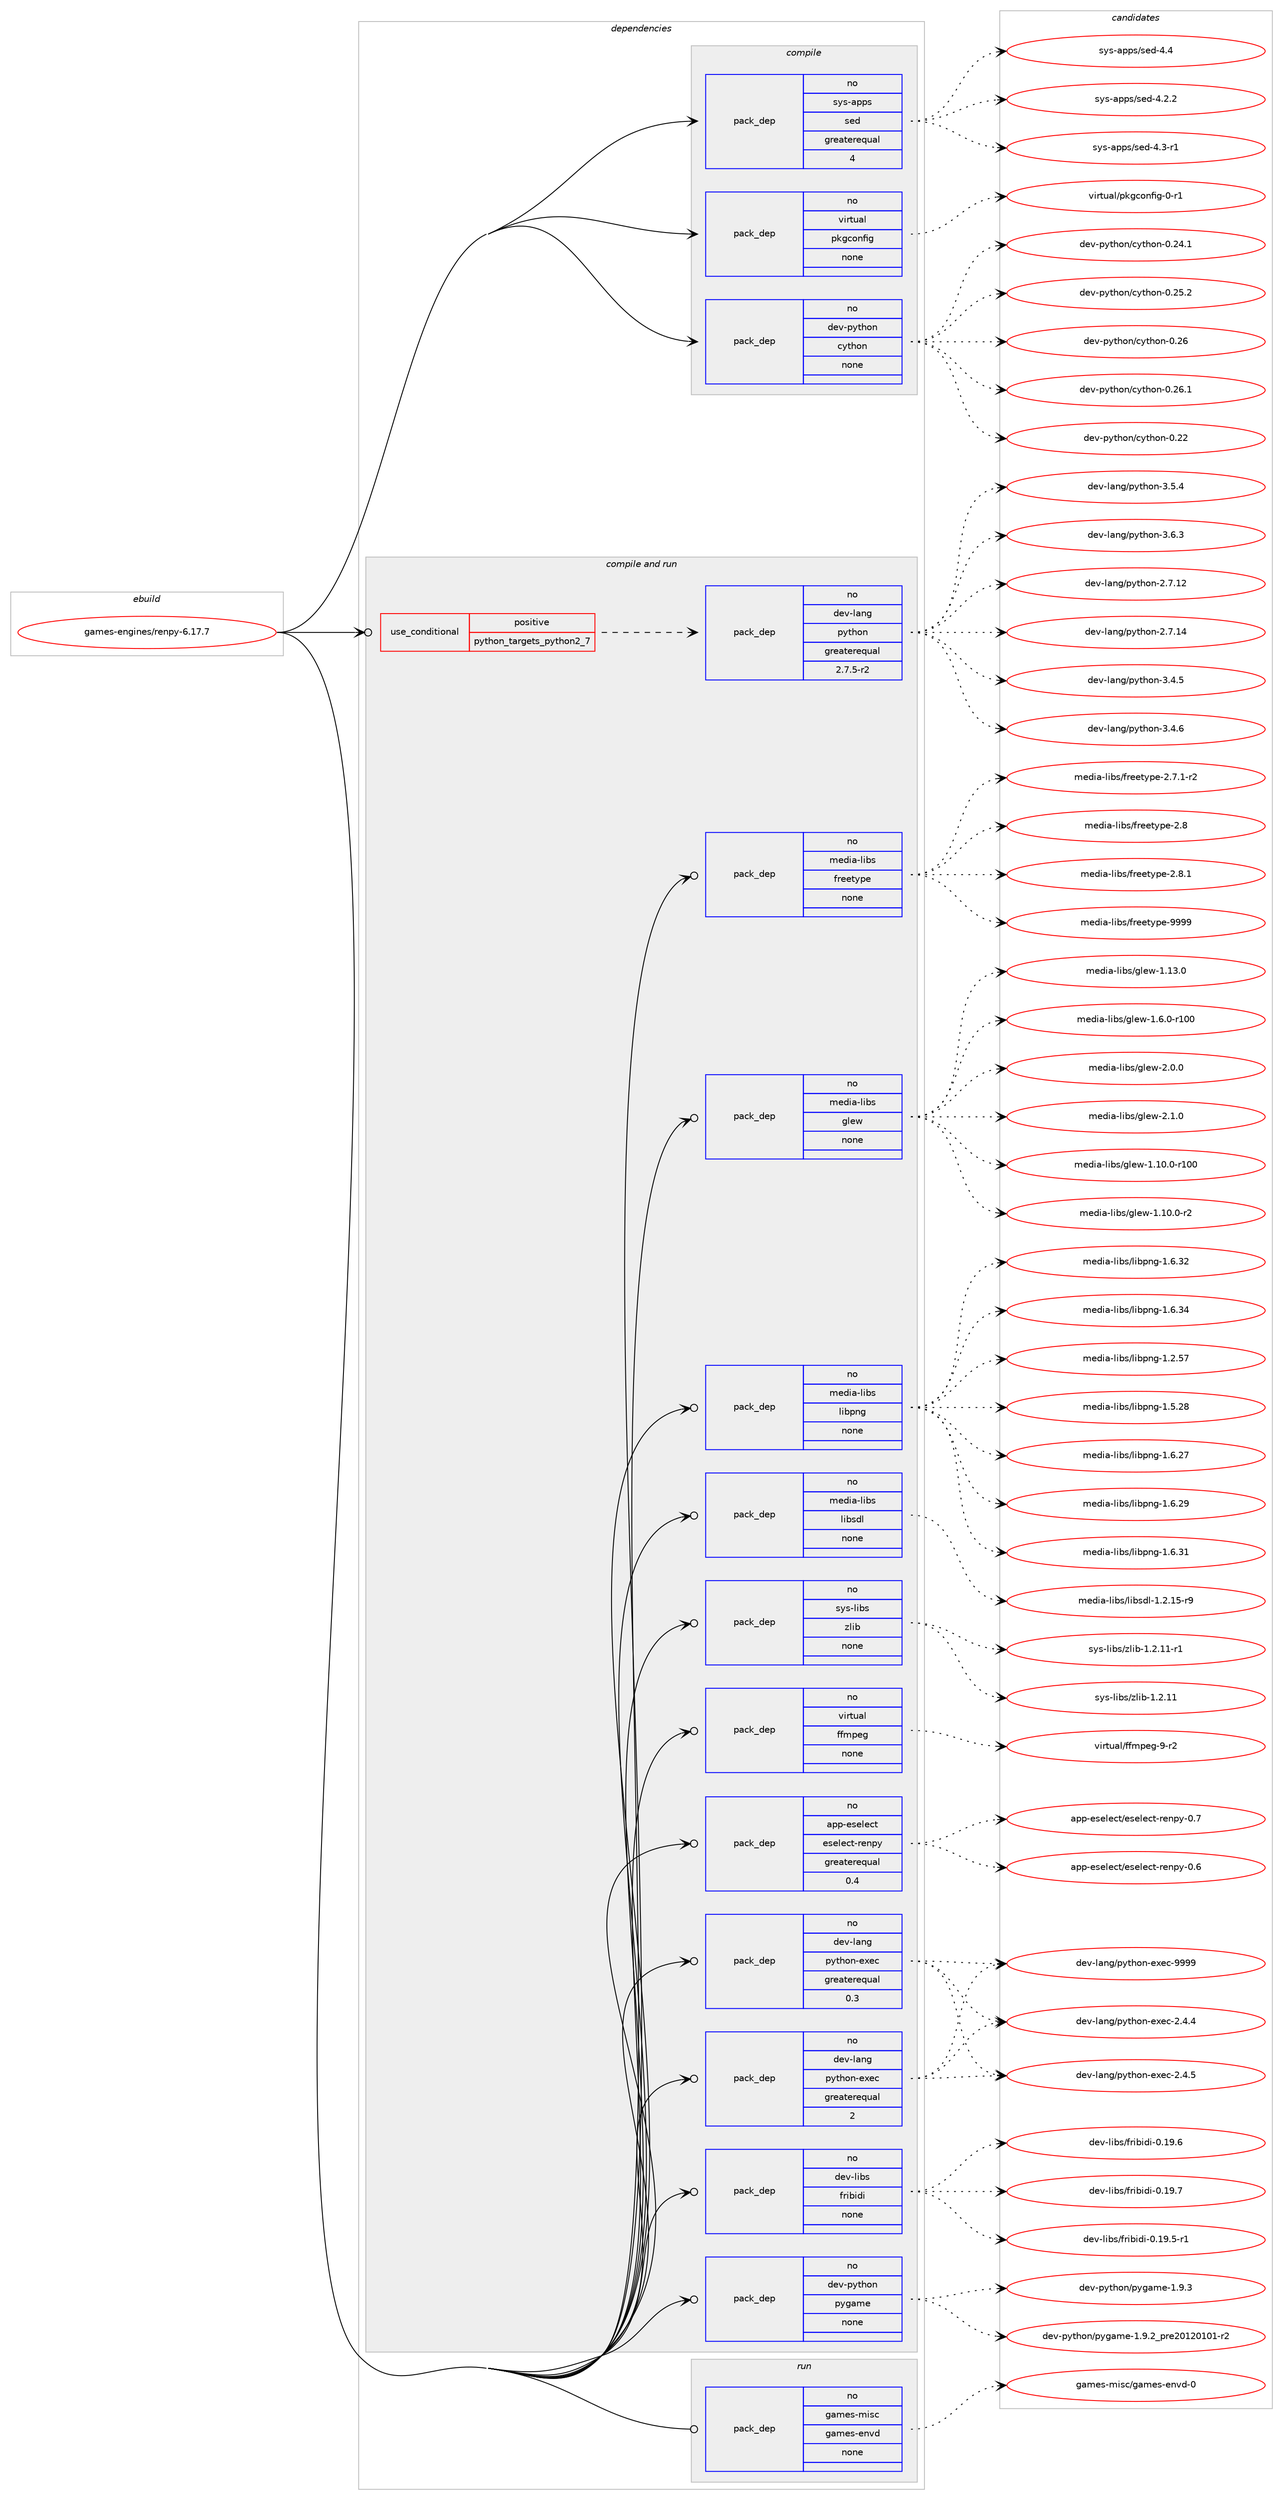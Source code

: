 digraph prolog {

# *************
# Graph options
# *************

newrank=true;
concentrate=true;
compound=true;
graph [rankdir=LR,fontname=Helvetica,fontsize=10,ranksep=1.5];#, ranksep=2.5, nodesep=0.2];
edge  [arrowhead=vee];
node  [fontname=Helvetica,fontsize=10];

# **********
# The ebuild
# **********

subgraph cluster_leftcol {
color=gray;
rank=same;
label=<<i>ebuild</i>>;
id [label="games-engines/renpy-6.17.7", color=red, width=4, href="../games-engines/renpy-6.17.7.svg"];
}

# ****************
# The dependencies
# ****************

subgraph cluster_midcol {
color=gray;
label=<<i>dependencies</i>>;
subgraph cluster_compile {
fillcolor="#eeeeee";
style=filled;
label=<<i>compile</i>>;
subgraph pack213006 {
dependency297666 [label=<<TABLE BORDER="0" CELLBORDER="1" CELLSPACING="0" CELLPADDING="4" WIDTH="220"><TR><TD ROWSPAN="6" CELLPADDING="30">pack_dep</TD></TR><TR><TD WIDTH="110">no</TD></TR><TR><TD>dev-python</TD></TR><TR><TD>cython</TD></TR><TR><TD>none</TD></TR><TR><TD></TD></TR></TABLE>>, shape=none, color=blue];
}
id:e -> dependency297666:w [weight=20,style="solid",arrowhead="vee"];
subgraph pack213007 {
dependency297667 [label=<<TABLE BORDER="0" CELLBORDER="1" CELLSPACING="0" CELLPADDING="4" WIDTH="220"><TR><TD ROWSPAN="6" CELLPADDING="30">pack_dep</TD></TR><TR><TD WIDTH="110">no</TD></TR><TR><TD>sys-apps</TD></TR><TR><TD>sed</TD></TR><TR><TD>greaterequal</TD></TR><TR><TD>4</TD></TR></TABLE>>, shape=none, color=blue];
}
id:e -> dependency297667:w [weight=20,style="solid",arrowhead="vee"];
subgraph pack213008 {
dependency297668 [label=<<TABLE BORDER="0" CELLBORDER="1" CELLSPACING="0" CELLPADDING="4" WIDTH="220"><TR><TD ROWSPAN="6" CELLPADDING="30">pack_dep</TD></TR><TR><TD WIDTH="110">no</TD></TR><TR><TD>virtual</TD></TR><TR><TD>pkgconfig</TD></TR><TR><TD>none</TD></TR><TR><TD></TD></TR></TABLE>>, shape=none, color=blue];
}
id:e -> dependency297668:w [weight=20,style="solid",arrowhead="vee"];
}
subgraph cluster_compileandrun {
fillcolor="#eeeeee";
style=filled;
label=<<i>compile and run</i>>;
subgraph cond80172 {
dependency297669 [label=<<TABLE BORDER="0" CELLBORDER="1" CELLSPACING="0" CELLPADDING="4"><TR><TD ROWSPAN="3" CELLPADDING="10">use_conditional</TD></TR><TR><TD>positive</TD></TR><TR><TD>python_targets_python2_7</TD></TR></TABLE>>, shape=none, color=red];
subgraph pack213009 {
dependency297670 [label=<<TABLE BORDER="0" CELLBORDER="1" CELLSPACING="0" CELLPADDING="4" WIDTH="220"><TR><TD ROWSPAN="6" CELLPADDING="30">pack_dep</TD></TR><TR><TD WIDTH="110">no</TD></TR><TR><TD>dev-lang</TD></TR><TR><TD>python</TD></TR><TR><TD>greaterequal</TD></TR><TR><TD>2.7.5-r2</TD></TR></TABLE>>, shape=none, color=blue];
}
dependency297669:e -> dependency297670:w [weight=20,style="dashed",arrowhead="vee"];
}
id:e -> dependency297669:w [weight=20,style="solid",arrowhead="odotvee"];
subgraph pack213010 {
dependency297671 [label=<<TABLE BORDER="0" CELLBORDER="1" CELLSPACING="0" CELLPADDING="4" WIDTH="220"><TR><TD ROWSPAN="6" CELLPADDING="30">pack_dep</TD></TR><TR><TD WIDTH="110">no</TD></TR><TR><TD>app-eselect</TD></TR><TR><TD>eselect-renpy</TD></TR><TR><TD>greaterequal</TD></TR><TR><TD>0.4</TD></TR></TABLE>>, shape=none, color=blue];
}
id:e -> dependency297671:w [weight=20,style="solid",arrowhead="odotvee"];
subgraph pack213011 {
dependency297672 [label=<<TABLE BORDER="0" CELLBORDER="1" CELLSPACING="0" CELLPADDING="4" WIDTH="220"><TR><TD ROWSPAN="6" CELLPADDING="30">pack_dep</TD></TR><TR><TD WIDTH="110">no</TD></TR><TR><TD>dev-lang</TD></TR><TR><TD>python-exec</TD></TR><TR><TD>greaterequal</TD></TR><TR><TD>0.3</TD></TR></TABLE>>, shape=none, color=blue];
}
id:e -> dependency297672:w [weight=20,style="solid",arrowhead="odotvee"];
subgraph pack213012 {
dependency297673 [label=<<TABLE BORDER="0" CELLBORDER="1" CELLSPACING="0" CELLPADDING="4" WIDTH="220"><TR><TD ROWSPAN="6" CELLPADDING="30">pack_dep</TD></TR><TR><TD WIDTH="110">no</TD></TR><TR><TD>dev-lang</TD></TR><TR><TD>python-exec</TD></TR><TR><TD>greaterequal</TD></TR><TR><TD>2</TD></TR></TABLE>>, shape=none, color=blue];
}
id:e -> dependency297673:w [weight=20,style="solid",arrowhead="odotvee"];
subgraph pack213013 {
dependency297674 [label=<<TABLE BORDER="0" CELLBORDER="1" CELLSPACING="0" CELLPADDING="4" WIDTH="220"><TR><TD ROWSPAN="6" CELLPADDING="30">pack_dep</TD></TR><TR><TD WIDTH="110">no</TD></TR><TR><TD>dev-libs</TD></TR><TR><TD>fribidi</TD></TR><TR><TD>none</TD></TR><TR><TD></TD></TR></TABLE>>, shape=none, color=blue];
}
id:e -> dependency297674:w [weight=20,style="solid",arrowhead="odotvee"];
subgraph pack213014 {
dependency297675 [label=<<TABLE BORDER="0" CELLBORDER="1" CELLSPACING="0" CELLPADDING="4" WIDTH="220"><TR><TD ROWSPAN="6" CELLPADDING="30">pack_dep</TD></TR><TR><TD WIDTH="110">no</TD></TR><TR><TD>dev-python</TD></TR><TR><TD>pygame</TD></TR><TR><TD>none</TD></TR><TR><TD></TD></TR></TABLE>>, shape=none, color=blue];
}
id:e -> dependency297675:w [weight=20,style="solid",arrowhead="odotvee"];
subgraph pack213015 {
dependency297676 [label=<<TABLE BORDER="0" CELLBORDER="1" CELLSPACING="0" CELLPADDING="4" WIDTH="220"><TR><TD ROWSPAN="6" CELLPADDING="30">pack_dep</TD></TR><TR><TD WIDTH="110">no</TD></TR><TR><TD>media-libs</TD></TR><TR><TD>freetype</TD></TR><TR><TD>none</TD></TR><TR><TD></TD></TR></TABLE>>, shape=none, color=blue];
}
id:e -> dependency297676:w [weight=20,style="solid",arrowhead="odotvee"];
subgraph pack213016 {
dependency297677 [label=<<TABLE BORDER="0" CELLBORDER="1" CELLSPACING="0" CELLPADDING="4" WIDTH="220"><TR><TD ROWSPAN="6" CELLPADDING="30">pack_dep</TD></TR><TR><TD WIDTH="110">no</TD></TR><TR><TD>media-libs</TD></TR><TR><TD>glew</TD></TR><TR><TD>none</TD></TR><TR><TD></TD></TR></TABLE>>, shape=none, color=blue];
}
id:e -> dependency297677:w [weight=20,style="solid",arrowhead="odotvee"];
subgraph pack213017 {
dependency297678 [label=<<TABLE BORDER="0" CELLBORDER="1" CELLSPACING="0" CELLPADDING="4" WIDTH="220"><TR><TD ROWSPAN="6" CELLPADDING="30">pack_dep</TD></TR><TR><TD WIDTH="110">no</TD></TR><TR><TD>media-libs</TD></TR><TR><TD>libpng</TD></TR><TR><TD>none</TD></TR><TR><TD></TD></TR></TABLE>>, shape=none, color=blue];
}
id:e -> dependency297678:w [weight=20,style="solid",arrowhead="odotvee"];
subgraph pack213018 {
dependency297679 [label=<<TABLE BORDER="0" CELLBORDER="1" CELLSPACING="0" CELLPADDING="4" WIDTH="220"><TR><TD ROWSPAN="6" CELLPADDING="30">pack_dep</TD></TR><TR><TD WIDTH="110">no</TD></TR><TR><TD>media-libs</TD></TR><TR><TD>libsdl</TD></TR><TR><TD>none</TD></TR><TR><TD></TD></TR></TABLE>>, shape=none, color=blue];
}
id:e -> dependency297679:w [weight=20,style="solid",arrowhead="odotvee"];
subgraph pack213019 {
dependency297680 [label=<<TABLE BORDER="0" CELLBORDER="1" CELLSPACING="0" CELLPADDING="4" WIDTH="220"><TR><TD ROWSPAN="6" CELLPADDING="30">pack_dep</TD></TR><TR><TD WIDTH="110">no</TD></TR><TR><TD>sys-libs</TD></TR><TR><TD>zlib</TD></TR><TR><TD>none</TD></TR><TR><TD></TD></TR></TABLE>>, shape=none, color=blue];
}
id:e -> dependency297680:w [weight=20,style="solid",arrowhead="odotvee"];
subgraph pack213020 {
dependency297681 [label=<<TABLE BORDER="0" CELLBORDER="1" CELLSPACING="0" CELLPADDING="4" WIDTH="220"><TR><TD ROWSPAN="6" CELLPADDING="30">pack_dep</TD></TR><TR><TD WIDTH="110">no</TD></TR><TR><TD>virtual</TD></TR><TR><TD>ffmpeg</TD></TR><TR><TD>none</TD></TR><TR><TD></TD></TR></TABLE>>, shape=none, color=blue];
}
id:e -> dependency297681:w [weight=20,style="solid",arrowhead="odotvee"];
}
subgraph cluster_run {
fillcolor="#eeeeee";
style=filled;
label=<<i>run</i>>;
subgraph pack213021 {
dependency297682 [label=<<TABLE BORDER="0" CELLBORDER="1" CELLSPACING="0" CELLPADDING="4" WIDTH="220"><TR><TD ROWSPAN="6" CELLPADDING="30">pack_dep</TD></TR><TR><TD WIDTH="110">no</TD></TR><TR><TD>games-misc</TD></TR><TR><TD>games-envd</TD></TR><TR><TD>none</TD></TR><TR><TD></TD></TR></TABLE>>, shape=none, color=blue];
}
id:e -> dependency297682:w [weight=20,style="solid",arrowhead="odot"];
}
}

# **************
# The candidates
# **************

subgraph cluster_choices {
rank=same;
color=gray;
label=<<i>candidates</i>>;

subgraph choice213006 {
color=black;
nodesep=1;
choice1001011184511212111610411111047991211161041111104548465050 [label="dev-python/cython-0.22", color=red, width=4,href="../dev-python/cython-0.22.svg"];
choice10010111845112121116104111110479912111610411111045484650524649 [label="dev-python/cython-0.24.1", color=red, width=4,href="../dev-python/cython-0.24.1.svg"];
choice10010111845112121116104111110479912111610411111045484650534650 [label="dev-python/cython-0.25.2", color=red, width=4,href="../dev-python/cython-0.25.2.svg"];
choice1001011184511212111610411111047991211161041111104548465054 [label="dev-python/cython-0.26", color=red, width=4,href="../dev-python/cython-0.26.svg"];
choice10010111845112121116104111110479912111610411111045484650544649 [label="dev-python/cython-0.26.1", color=red, width=4,href="../dev-python/cython-0.26.1.svg"];
dependency297666:e -> choice1001011184511212111610411111047991211161041111104548465050:w [style=dotted,weight="100"];
dependency297666:e -> choice10010111845112121116104111110479912111610411111045484650524649:w [style=dotted,weight="100"];
dependency297666:e -> choice10010111845112121116104111110479912111610411111045484650534650:w [style=dotted,weight="100"];
dependency297666:e -> choice1001011184511212111610411111047991211161041111104548465054:w [style=dotted,weight="100"];
dependency297666:e -> choice10010111845112121116104111110479912111610411111045484650544649:w [style=dotted,weight="100"];
}
subgraph choice213007 {
color=black;
nodesep=1;
choice115121115459711211211547115101100455246504650 [label="sys-apps/sed-4.2.2", color=red, width=4,href="../sys-apps/sed-4.2.2.svg"];
choice115121115459711211211547115101100455246514511449 [label="sys-apps/sed-4.3-r1", color=red, width=4,href="../sys-apps/sed-4.3-r1.svg"];
choice11512111545971121121154711510110045524652 [label="sys-apps/sed-4.4", color=red, width=4,href="../sys-apps/sed-4.4.svg"];
dependency297667:e -> choice115121115459711211211547115101100455246504650:w [style=dotted,weight="100"];
dependency297667:e -> choice115121115459711211211547115101100455246514511449:w [style=dotted,weight="100"];
dependency297667:e -> choice11512111545971121121154711510110045524652:w [style=dotted,weight="100"];
}
subgraph choice213008 {
color=black;
nodesep=1;
choice11810511411611797108471121071039911111010210510345484511449 [label="virtual/pkgconfig-0-r1", color=red, width=4,href="../virtual/pkgconfig-0-r1.svg"];
dependency297668:e -> choice11810511411611797108471121071039911111010210510345484511449:w [style=dotted,weight="100"];
}
subgraph choice213009 {
color=black;
nodesep=1;
choice10010111845108971101034711212111610411111045504655464950 [label="dev-lang/python-2.7.12", color=red, width=4,href="../dev-lang/python-2.7.12.svg"];
choice10010111845108971101034711212111610411111045504655464952 [label="dev-lang/python-2.7.14", color=red, width=4,href="../dev-lang/python-2.7.14.svg"];
choice100101118451089711010347112121116104111110455146524653 [label="dev-lang/python-3.4.5", color=red, width=4,href="../dev-lang/python-3.4.5.svg"];
choice100101118451089711010347112121116104111110455146524654 [label="dev-lang/python-3.4.6", color=red, width=4,href="../dev-lang/python-3.4.6.svg"];
choice100101118451089711010347112121116104111110455146534652 [label="dev-lang/python-3.5.4", color=red, width=4,href="../dev-lang/python-3.5.4.svg"];
choice100101118451089711010347112121116104111110455146544651 [label="dev-lang/python-3.6.3", color=red, width=4,href="../dev-lang/python-3.6.3.svg"];
dependency297670:e -> choice10010111845108971101034711212111610411111045504655464950:w [style=dotted,weight="100"];
dependency297670:e -> choice10010111845108971101034711212111610411111045504655464952:w [style=dotted,weight="100"];
dependency297670:e -> choice100101118451089711010347112121116104111110455146524653:w [style=dotted,weight="100"];
dependency297670:e -> choice100101118451089711010347112121116104111110455146524654:w [style=dotted,weight="100"];
dependency297670:e -> choice100101118451089711010347112121116104111110455146534652:w [style=dotted,weight="100"];
dependency297670:e -> choice100101118451089711010347112121116104111110455146544651:w [style=dotted,weight="100"];
}
subgraph choice213010 {
color=black;
nodesep=1;
choice97112112451011151011081019911647101115101108101991164511410111011212145484654 [label="app-eselect/eselect-renpy-0.6", color=red, width=4,href="../app-eselect/eselect-renpy-0.6.svg"];
choice97112112451011151011081019911647101115101108101991164511410111011212145484655 [label="app-eselect/eselect-renpy-0.7", color=red, width=4,href="../app-eselect/eselect-renpy-0.7.svg"];
dependency297671:e -> choice97112112451011151011081019911647101115101108101991164511410111011212145484654:w [style=dotted,weight="100"];
dependency297671:e -> choice97112112451011151011081019911647101115101108101991164511410111011212145484655:w [style=dotted,weight="100"];
}
subgraph choice213011 {
color=black;
nodesep=1;
choice1001011184510897110103471121211161041111104510112010199455046524652 [label="dev-lang/python-exec-2.4.4", color=red, width=4,href="../dev-lang/python-exec-2.4.4.svg"];
choice1001011184510897110103471121211161041111104510112010199455046524653 [label="dev-lang/python-exec-2.4.5", color=red, width=4,href="../dev-lang/python-exec-2.4.5.svg"];
choice10010111845108971101034711212111610411111045101120101994557575757 [label="dev-lang/python-exec-9999", color=red, width=4,href="../dev-lang/python-exec-9999.svg"];
dependency297672:e -> choice1001011184510897110103471121211161041111104510112010199455046524652:w [style=dotted,weight="100"];
dependency297672:e -> choice1001011184510897110103471121211161041111104510112010199455046524653:w [style=dotted,weight="100"];
dependency297672:e -> choice10010111845108971101034711212111610411111045101120101994557575757:w [style=dotted,weight="100"];
}
subgraph choice213012 {
color=black;
nodesep=1;
choice1001011184510897110103471121211161041111104510112010199455046524652 [label="dev-lang/python-exec-2.4.4", color=red, width=4,href="../dev-lang/python-exec-2.4.4.svg"];
choice1001011184510897110103471121211161041111104510112010199455046524653 [label="dev-lang/python-exec-2.4.5", color=red, width=4,href="../dev-lang/python-exec-2.4.5.svg"];
choice10010111845108971101034711212111610411111045101120101994557575757 [label="dev-lang/python-exec-9999", color=red, width=4,href="../dev-lang/python-exec-9999.svg"];
dependency297673:e -> choice1001011184510897110103471121211161041111104510112010199455046524652:w [style=dotted,weight="100"];
dependency297673:e -> choice1001011184510897110103471121211161041111104510112010199455046524653:w [style=dotted,weight="100"];
dependency297673:e -> choice10010111845108971101034711212111610411111045101120101994557575757:w [style=dotted,weight="100"];
}
subgraph choice213013 {
color=black;
nodesep=1;
choice10010111845108105981154710211410598105100105454846495746534511449 [label="dev-libs/fribidi-0.19.5-r1", color=red, width=4,href="../dev-libs/fribidi-0.19.5-r1.svg"];
choice1001011184510810598115471021141059810510010545484649574654 [label="dev-libs/fribidi-0.19.6", color=red, width=4,href="../dev-libs/fribidi-0.19.6.svg"];
choice1001011184510810598115471021141059810510010545484649574655 [label="dev-libs/fribidi-0.19.7", color=red, width=4,href="../dev-libs/fribidi-0.19.7.svg"];
dependency297674:e -> choice10010111845108105981154710211410598105100105454846495746534511449:w [style=dotted,weight="100"];
dependency297674:e -> choice1001011184510810598115471021141059810510010545484649574654:w [style=dotted,weight="100"];
dependency297674:e -> choice1001011184510810598115471021141059810510010545484649574655:w [style=dotted,weight="100"];
}
subgraph choice213014 {
color=black;
nodesep=1;
choice1001011184511212111610411111047112121103971091014549465746509511211410150484950484948494511450 [label="dev-python/pygame-1.9.2_pre20120101-r2", color=red, width=4,href="../dev-python/pygame-1.9.2_pre20120101-r2.svg"];
choice100101118451121211161041111104711212110397109101454946574651 [label="dev-python/pygame-1.9.3", color=red, width=4,href="../dev-python/pygame-1.9.3.svg"];
dependency297675:e -> choice1001011184511212111610411111047112121103971091014549465746509511211410150484950484948494511450:w [style=dotted,weight="100"];
dependency297675:e -> choice100101118451121211161041111104711212110397109101454946574651:w [style=dotted,weight="100"];
}
subgraph choice213015 {
color=black;
nodesep=1;
choice109101100105974510810598115471021141011011161211121014550465546494511450 [label="media-libs/freetype-2.7.1-r2", color=red, width=4,href="../media-libs/freetype-2.7.1-r2.svg"];
choice1091011001059745108105981154710211410110111612111210145504656 [label="media-libs/freetype-2.8", color=red, width=4,href="../media-libs/freetype-2.8.svg"];
choice10910110010597451081059811547102114101101116121112101455046564649 [label="media-libs/freetype-2.8.1", color=red, width=4,href="../media-libs/freetype-2.8.1.svg"];
choice109101100105974510810598115471021141011011161211121014557575757 [label="media-libs/freetype-9999", color=red, width=4,href="../media-libs/freetype-9999.svg"];
dependency297676:e -> choice109101100105974510810598115471021141011011161211121014550465546494511450:w [style=dotted,weight="100"];
dependency297676:e -> choice1091011001059745108105981154710211410110111612111210145504656:w [style=dotted,weight="100"];
dependency297676:e -> choice10910110010597451081059811547102114101101116121112101455046564649:w [style=dotted,weight="100"];
dependency297676:e -> choice109101100105974510810598115471021141011011161211121014557575757:w [style=dotted,weight="100"];
}
subgraph choice213016 {
color=black;
nodesep=1;
choice109101100105974510810598115471031081011194549464948464845114494848 [label="media-libs/glew-1.10.0-r100", color=red, width=4,href="../media-libs/glew-1.10.0-r100.svg"];
choice10910110010597451081059811547103108101119454946494846484511450 [label="media-libs/glew-1.10.0-r2", color=red, width=4,href="../media-libs/glew-1.10.0-r2.svg"];
choice1091011001059745108105981154710310810111945494649514648 [label="media-libs/glew-1.13.0", color=red, width=4,href="../media-libs/glew-1.13.0.svg"];
choice1091011001059745108105981154710310810111945494654464845114494848 [label="media-libs/glew-1.6.0-r100", color=red, width=4,href="../media-libs/glew-1.6.0-r100.svg"];
choice10910110010597451081059811547103108101119455046484648 [label="media-libs/glew-2.0.0", color=red, width=4,href="../media-libs/glew-2.0.0.svg"];
choice10910110010597451081059811547103108101119455046494648 [label="media-libs/glew-2.1.0", color=red, width=4,href="../media-libs/glew-2.1.0.svg"];
dependency297677:e -> choice109101100105974510810598115471031081011194549464948464845114494848:w [style=dotted,weight="100"];
dependency297677:e -> choice10910110010597451081059811547103108101119454946494846484511450:w [style=dotted,weight="100"];
dependency297677:e -> choice1091011001059745108105981154710310810111945494649514648:w [style=dotted,weight="100"];
dependency297677:e -> choice1091011001059745108105981154710310810111945494654464845114494848:w [style=dotted,weight="100"];
dependency297677:e -> choice10910110010597451081059811547103108101119455046484648:w [style=dotted,weight="100"];
dependency297677:e -> choice10910110010597451081059811547103108101119455046494648:w [style=dotted,weight="100"];
}
subgraph choice213017 {
color=black;
nodesep=1;
choice109101100105974510810598115471081059811211010345494650465355 [label="media-libs/libpng-1.2.57", color=red, width=4,href="../media-libs/libpng-1.2.57.svg"];
choice109101100105974510810598115471081059811211010345494653465056 [label="media-libs/libpng-1.5.28", color=red, width=4,href="../media-libs/libpng-1.5.28.svg"];
choice109101100105974510810598115471081059811211010345494654465055 [label="media-libs/libpng-1.6.27", color=red, width=4,href="../media-libs/libpng-1.6.27.svg"];
choice109101100105974510810598115471081059811211010345494654465057 [label="media-libs/libpng-1.6.29", color=red, width=4,href="../media-libs/libpng-1.6.29.svg"];
choice109101100105974510810598115471081059811211010345494654465149 [label="media-libs/libpng-1.6.31", color=red, width=4,href="../media-libs/libpng-1.6.31.svg"];
choice109101100105974510810598115471081059811211010345494654465150 [label="media-libs/libpng-1.6.32", color=red, width=4,href="../media-libs/libpng-1.6.32.svg"];
choice109101100105974510810598115471081059811211010345494654465152 [label="media-libs/libpng-1.6.34", color=red, width=4,href="../media-libs/libpng-1.6.34.svg"];
dependency297678:e -> choice109101100105974510810598115471081059811211010345494650465355:w [style=dotted,weight="100"];
dependency297678:e -> choice109101100105974510810598115471081059811211010345494653465056:w [style=dotted,weight="100"];
dependency297678:e -> choice109101100105974510810598115471081059811211010345494654465055:w [style=dotted,weight="100"];
dependency297678:e -> choice109101100105974510810598115471081059811211010345494654465057:w [style=dotted,weight="100"];
dependency297678:e -> choice109101100105974510810598115471081059811211010345494654465149:w [style=dotted,weight="100"];
dependency297678:e -> choice109101100105974510810598115471081059811211010345494654465150:w [style=dotted,weight="100"];
dependency297678:e -> choice109101100105974510810598115471081059811211010345494654465152:w [style=dotted,weight="100"];
}
subgraph choice213018 {
color=black;
nodesep=1;
choice1091011001059745108105981154710810598115100108454946504649534511457 [label="media-libs/libsdl-1.2.15-r9", color=red, width=4,href="../media-libs/libsdl-1.2.15-r9.svg"];
dependency297679:e -> choice1091011001059745108105981154710810598115100108454946504649534511457:w [style=dotted,weight="100"];
}
subgraph choice213019 {
color=black;
nodesep=1;
choice1151211154510810598115471221081059845494650464949 [label="sys-libs/zlib-1.2.11", color=red, width=4,href="../sys-libs/zlib-1.2.11.svg"];
choice11512111545108105981154712210810598454946504649494511449 [label="sys-libs/zlib-1.2.11-r1", color=red, width=4,href="../sys-libs/zlib-1.2.11-r1.svg"];
dependency297680:e -> choice1151211154510810598115471221081059845494650464949:w [style=dotted,weight="100"];
dependency297680:e -> choice11512111545108105981154712210810598454946504649494511449:w [style=dotted,weight="100"];
}
subgraph choice213020 {
color=black;
nodesep=1;
choice118105114116117971084710210210911210110345574511450 [label="virtual/ffmpeg-9-r2", color=red, width=4,href="../virtual/ffmpeg-9-r2.svg"];
dependency297681:e -> choice118105114116117971084710210210911210110345574511450:w [style=dotted,weight="100"];
}
subgraph choice213021 {
color=black;
nodesep=1;
choice1039710910111545109105115994710397109101115451011101181004548 [label="games-misc/games-envd-0", color=red, width=4,href="../games-misc/games-envd-0.svg"];
dependency297682:e -> choice1039710910111545109105115994710397109101115451011101181004548:w [style=dotted,weight="100"];
}
}

}

